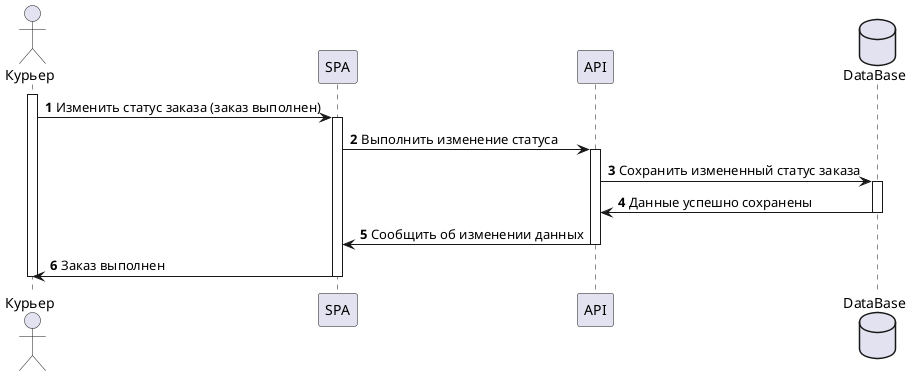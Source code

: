 @startuml

autonumber
Actor "Курьер" as K 
participant SPA
participant API
database DataBase as db

activate K
K -> SPA: Изменить статус заказа (заказ выполнен)
activate SPA
SPA -> API: Выполнить изменение статуса
activate API
API -> db: Сохранить измененный статус заказа
activate db
db-> API: Данные успешно сохранены
deactivate db
API -> SPA: Сообщить об изменении данных
deactivate API 
SPA -> K: Заказ выполнен
deactivate SPA
deactivate K

@enduml